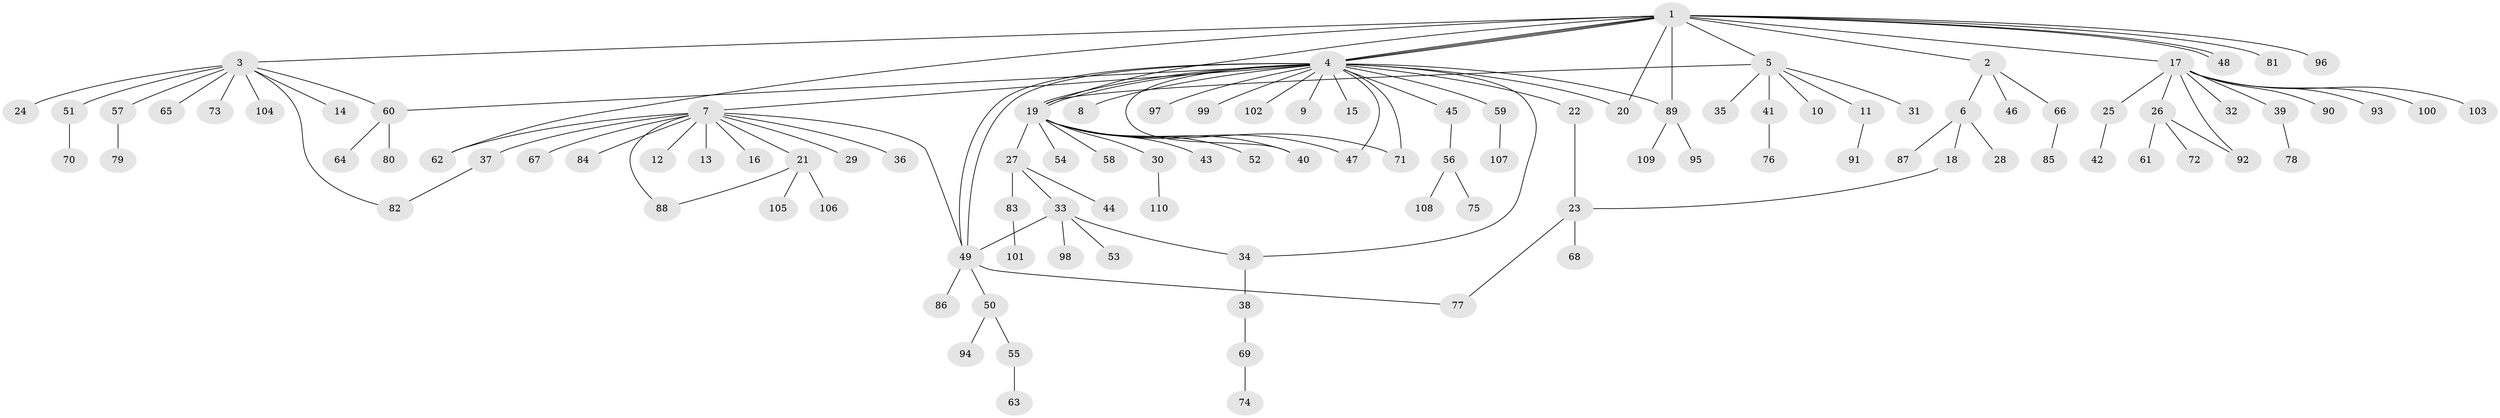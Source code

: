 // Generated by graph-tools (version 1.1) at 2025/11/02/27/25 16:11:10]
// undirected, 110 vertices, 131 edges
graph export_dot {
graph [start="1"]
  node [color=gray90,style=filled];
  1;
  2;
  3;
  4;
  5;
  6;
  7;
  8;
  9;
  10;
  11;
  12;
  13;
  14;
  15;
  16;
  17;
  18;
  19;
  20;
  21;
  22;
  23;
  24;
  25;
  26;
  27;
  28;
  29;
  30;
  31;
  32;
  33;
  34;
  35;
  36;
  37;
  38;
  39;
  40;
  41;
  42;
  43;
  44;
  45;
  46;
  47;
  48;
  49;
  50;
  51;
  52;
  53;
  54;
  55;
  56;
  57;
  58;
  59;
  60;
  61;
  62;
  63;
  64;
  65;
  66;
  67;
  68;
  69;
  70;
  71;
  72;
  73;
  74;
  75;
  76;
  77;
  78;
  79;
  80;
  81;
  82;
  83;
  84;
  85;
  86;
  87;
  88;
  89;
  90;
  91;
  92;
  93;
  94;
  95;
  96;
  97;
  98;
  99;
  100;
  101;
  102;
  103;
  104;
  105;
  106;
  107;
  108;
  109;
  110;
  1 -- 2;
  1 -- 3;
  1 -- 4;
  1 -- 4;
  1 -- 4;
  1 -- 5;
  1 -- 17;
  1 -- 19;
  1 -- 20;
  1 -- 48;
  1 -- 48;
  1 -- 62;
  1 -- 81;
  1 -- 89;
  1 -- 96;
  2 -- 6;
  2 -- 46;
  2 -- 66;
  3 -- 14;
  3 -- 24;
  3 -- 51;
  3 -- 57;
  3 -- 60;
  3 -- 65;
  3 -- 73;
  3 -- 82;
  3 -- 104;
  4 -- 7;
  4 -- 8;
  4 -- 9;
  4 -- 15;
  4 -- 19;
  4 -- 19;
  4 -- 20;
  4 -- 22;
  4 -- 34;
  4 -- 40;
  4 -- 45;
  4 -- 47;
  4 -- 49;
  4 -- 49;
  4 -- 59;
  4 -- 60;
  4 -- 71;
  4 -- 89;
  4 -- 97;
  4 -- 99;
  4 -- 102;
  5 -- 10;
  5 -- 11;
  5 -- 19;
  5 -- 31;
  5 -- 35;
  5 -- 41;
  6 -- 18;
  6 -- 28;
  6 -- 87;
  7 -- 12;
  7 -- 13;
  7 -- 16;
  7 -- 21;
  7 -- 29;
  7 -- 36;
  7 -- 37;
  7 -- 49;
  7 -- 62;
  7 -- 67;
  7 -- 84;
  7 -- 88;
  11 -- 91;
  17 -- 25;
  17 -- 26;
  17 -- 32;
  17 -- 39;
  17 -- 90;
  17 -- 92;
  17 -- 93;
  17 -- 100;
  17 -- 103;
  18 -- 23;
  19 -- 27;
  19 -- 30;
  19 -- 40;
  19 -- 43;
  19 -- 47;
  19 -- 52;
  19 -- 54;
  19 -- 58;
  19 -- 71;
  21 -- 88;
  21 -- 105;
  21 -- 106;
  22 -- 23;
  23 -- 68;
  23 -- 77;
  25 -- 42;
  26 -- 61;
  26 -- 72;
  26 -- 92;
  27 -- 33;
  27 -- 44;
  27 -- 83;
  30 -- 110;
  33 -- 34;
  33 -- 49;
  33 -- 53;
  33 -- 98;
  34 -- 38;
  37 -- 82;
  38 -- 69;
  39 -- 78;
  41 -- 76;
  45 -- 56;
  49 -- 50;
  49 -- 77;
  49 -- 86;
  50 -- 55;
  50 -- 94;
  51 -- 70;
  55 -- 63;
  56 -- 75;
  56 -- 108;
  57 -- 79;
  59 -- 107;
  60 -- 64;
  60 -- 80;
  66 -- 85;
  69 -- 74;
  83 -- 101;
  89 -- 95;
  89 -- 109;
}
